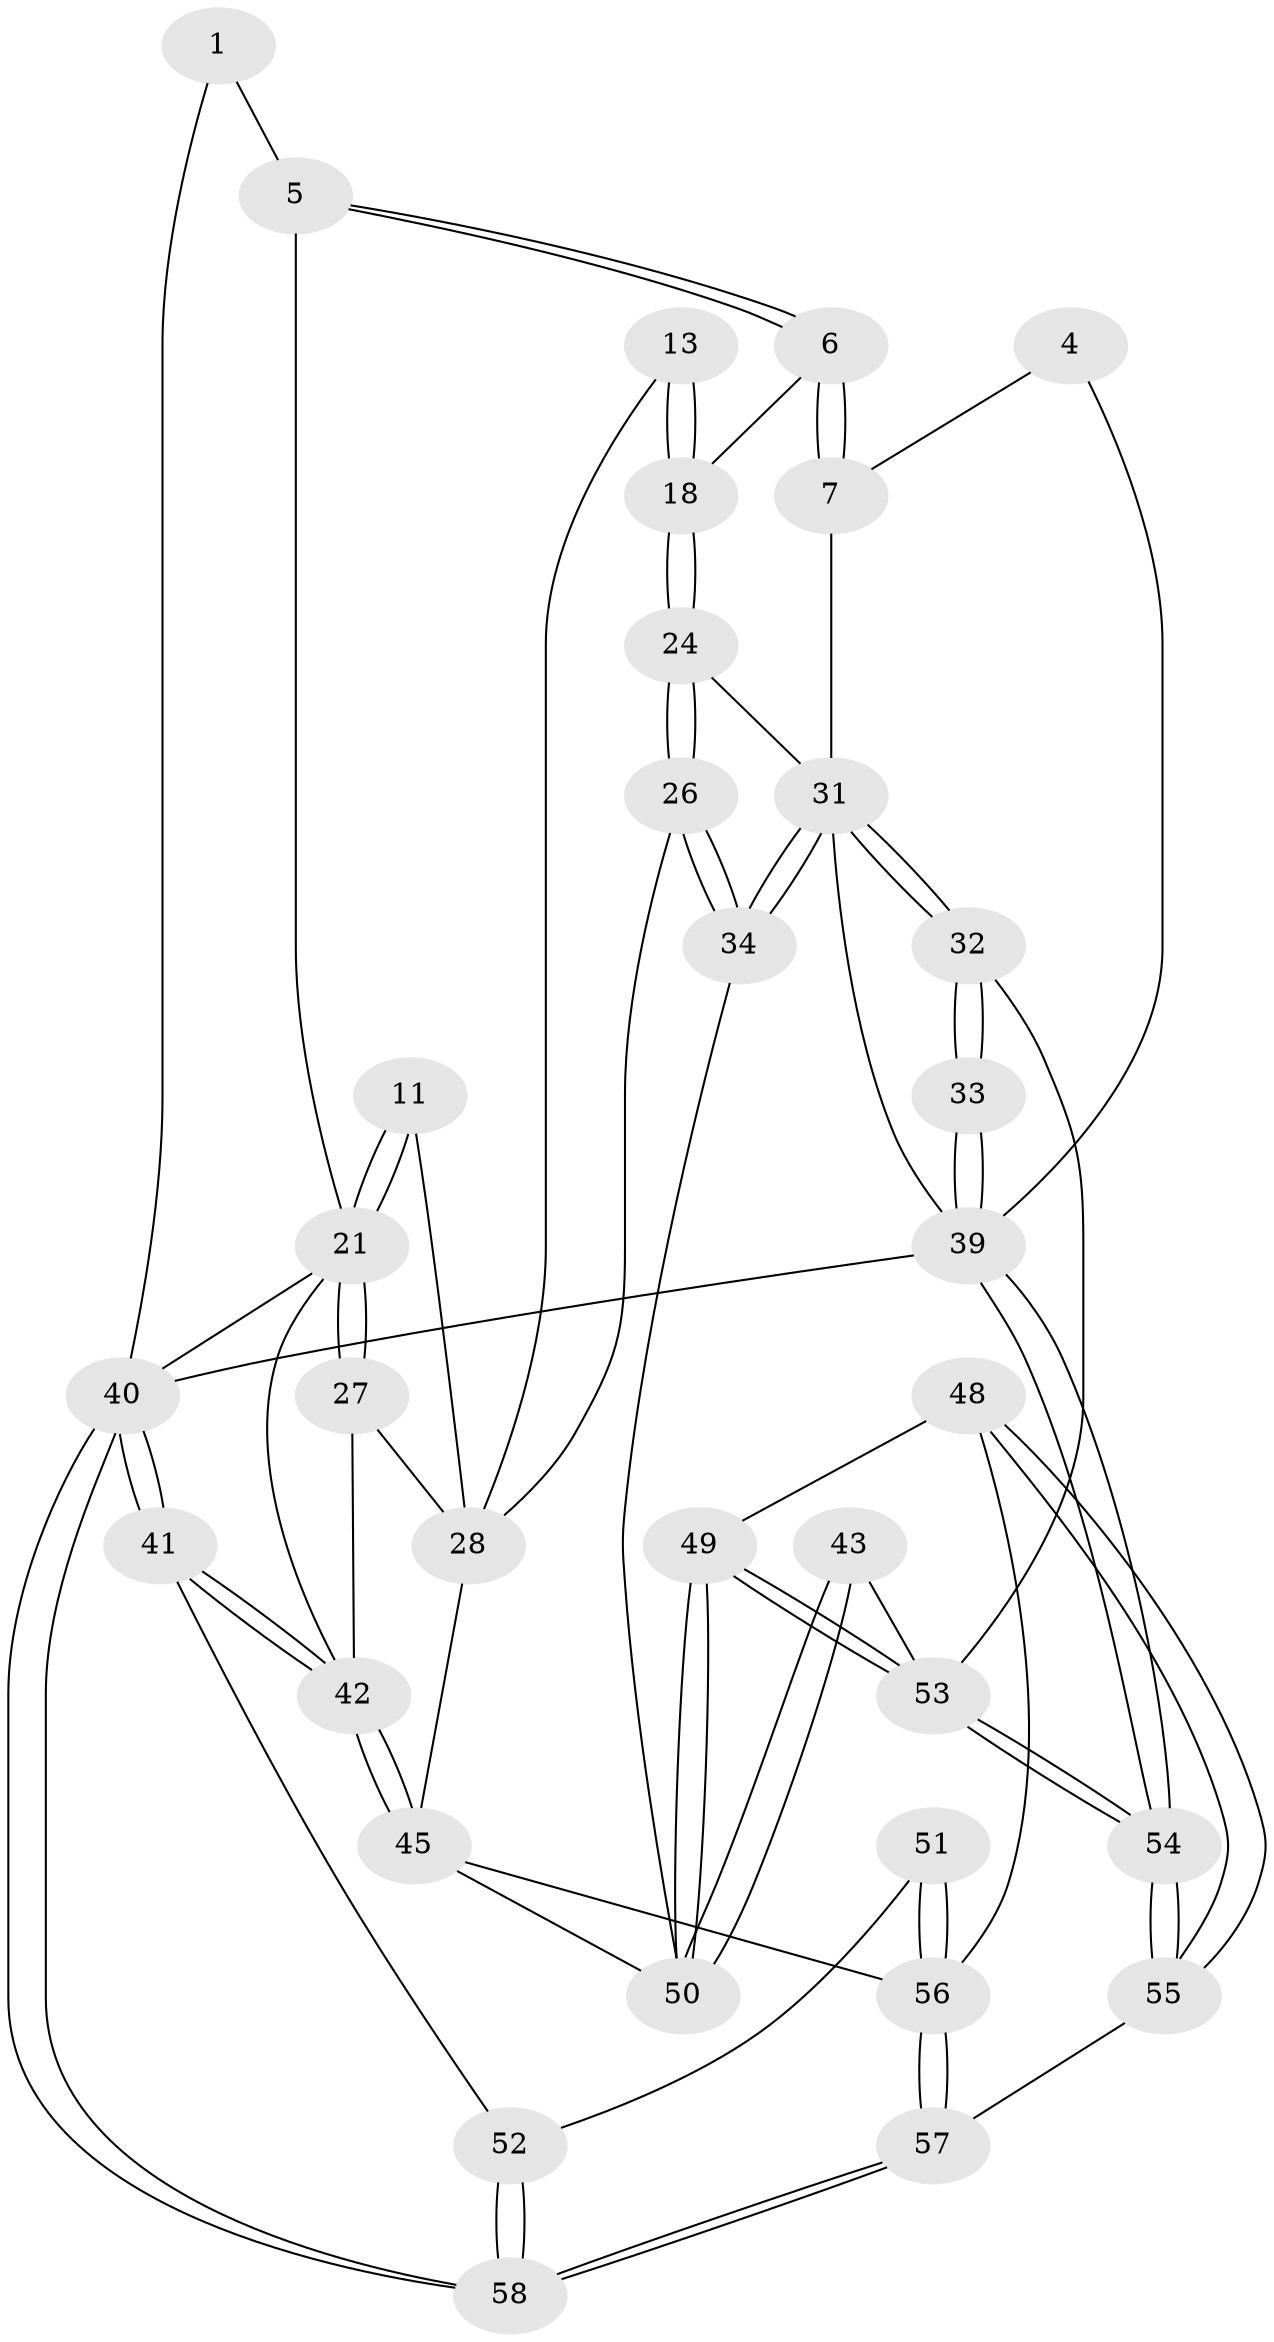// original degree distribution, {3: 0.034482758620689655, 5: 0.4482758620689655, 4: 0.27586206896551724, 6: 0.2413793103448276}
// Generated by graph-tools (version 1.1) at 2025/04/03/04/25 22:04:24]
// undirected, 34 vertices, 82 edges
graph export_dot {
graph [start="1"]
  node [color=gray90,style=filled];
  1 [pos="+0.4660849599526239+0"];
  4 [pos="+0.16604618821834022+0"];
  5 [pos="+0.46761054571852845+0"];
  6 [pos="+0.4140048942284575+0.06975271972679296"];
  7 [pos="+0.1943505041300998+0.1645670860407183"];
  11 [pos="+0.4893416330945195+0.2533919828184484"];
  13 [pos="+0.4380896308289169+0.203574152951878"];
  18 [pos="+0.36569697109284083+0.2833094305156489",super="+17+14"];
  21 [pos="+0.5960339059088724+0.2616039303561591",super="+10"];
  24 [pos="+0.3444701085997111+0.37841848524453725",super="+22"];
  26 [pos="+0.38174685644041473+0.4341124792292333"];
  27 [pos="+0.5771213832348917+0.42365380242693573"];
  28 [pos="+0.5724362294625105+0.42638365278212365",super="+25"];
  31 [pos="+0.13247469951578114+0.5446493999459543",super="+23+19+15"];
  32 [pos="+0.08270316594886892+0.6017675863113192"];
  33 [pos="+0+0.605208648584433"];
  34 [pos="+0.37349426871640284+0.4526154545709528"];
  39 [pos="+0+1",super="+3+20"];
  40 [pos="+1+1",super="+2"];
  41 [pos="+1+0.5007900335229183"];
  42 [pos="+1+0.4799012889585417",super="+29+30"];
  43 [pos="+0.29782991217842164+0.7036461157237178"];
  45 [pos="+0.6846146694860603+0.6446238661251531",super="+35+36"];
  48 [pos="+0.5251402266036419+0.8024374298619065"];
  49 [pos="+0.488233310493633+0.7596294142297143"];
  50 [pos="+0.48469236275220134+0.7496146623480582",super="+37+38"];
  51 [pos="+0.7758020840288757+0.8211736913983279"];
  52 [pos="+0.8125918638499725+0.8264179085580177"];
  53 [pos="+0.19888663685891422+0.9896193228526764",super="+44"];
  54 [pos="+0.1546180290576556+1"];
  55 [pos="+0.3308252185614574+1"];
  56 [pos="+0.6138349707433428+0.8581189371031858",super="+47+46"];
  57 [pos="+0.6016338945014219+1"];
  58 [pos="+1+1"];
  1 -- 5;
  1 -- 40;
  4 -- 7;
  4 -- 39;
  5 -- 6;
  5 -- 6;
  5 -- 21;
  6 -- 7;
  6 -- 7;
  6 -- 18;
  7 -- 31;
  11 -- 21 [weight=2];
  11 -- 21;
  11 -- 28;
  13 -- 18 [weight=2];
  13 -- 18;
  13 -- 28;
  18 -- 24 [weight=2];
  18 -- 24;
  21 -- 27;
  21 -- 27;
  21 -- 40;
  21 -- 42;
  24 -- 26;
  24 -- 26;
  24 -- 31 [weight=2];
  26 -- 34;
  26 -- 34;
  26 -- 28;
  27 -- 28;
  27 -- 42;
  28 -- 45;
  31 -- 32;
  31 -- 32;
  31 -- 34;
  31 -- 34;
  31 -- 39;
  32 -- 33;
  32 -- 33;
  32 -- 53;
  33 -- 39 [weight=2];
  33 -- 39;
  34 -- 50;
  39 -- 54;
  39 -- 54;
  39 -- 40 [weight=2];
  40 -- 41;
  40 -- 41;
  40 -- 58;
  40 -- 58;
  41 -- 42;
  41 -- 42;
  41 -- 52;
  42 -- 45 [weight=2];
  42 -- 45;
  43 -- 50 [weight=2];
  43 -- 50;
  43 -- 53;
  45 -- 50;
  45 -- 56;
  48 -- 49;
  48 -- 55;
  48 -- 55;
  48 -- 56;
  49 -- 50;
  49 -- 50;
  49 -- 53;
  49 -- 53;
  51 -- 52;
  51 -- 56 [weight=2];
  51 -- 56;
  52 -- 58;
  52 -- 58;
  53 -- 54;
  53 -- 54;
  54 -- 55;
  54 -- 55;
  55 -- 57;
  56 -- 57;
  56 -- 57;
  57 -- 58;
  57 -- 58;
}
